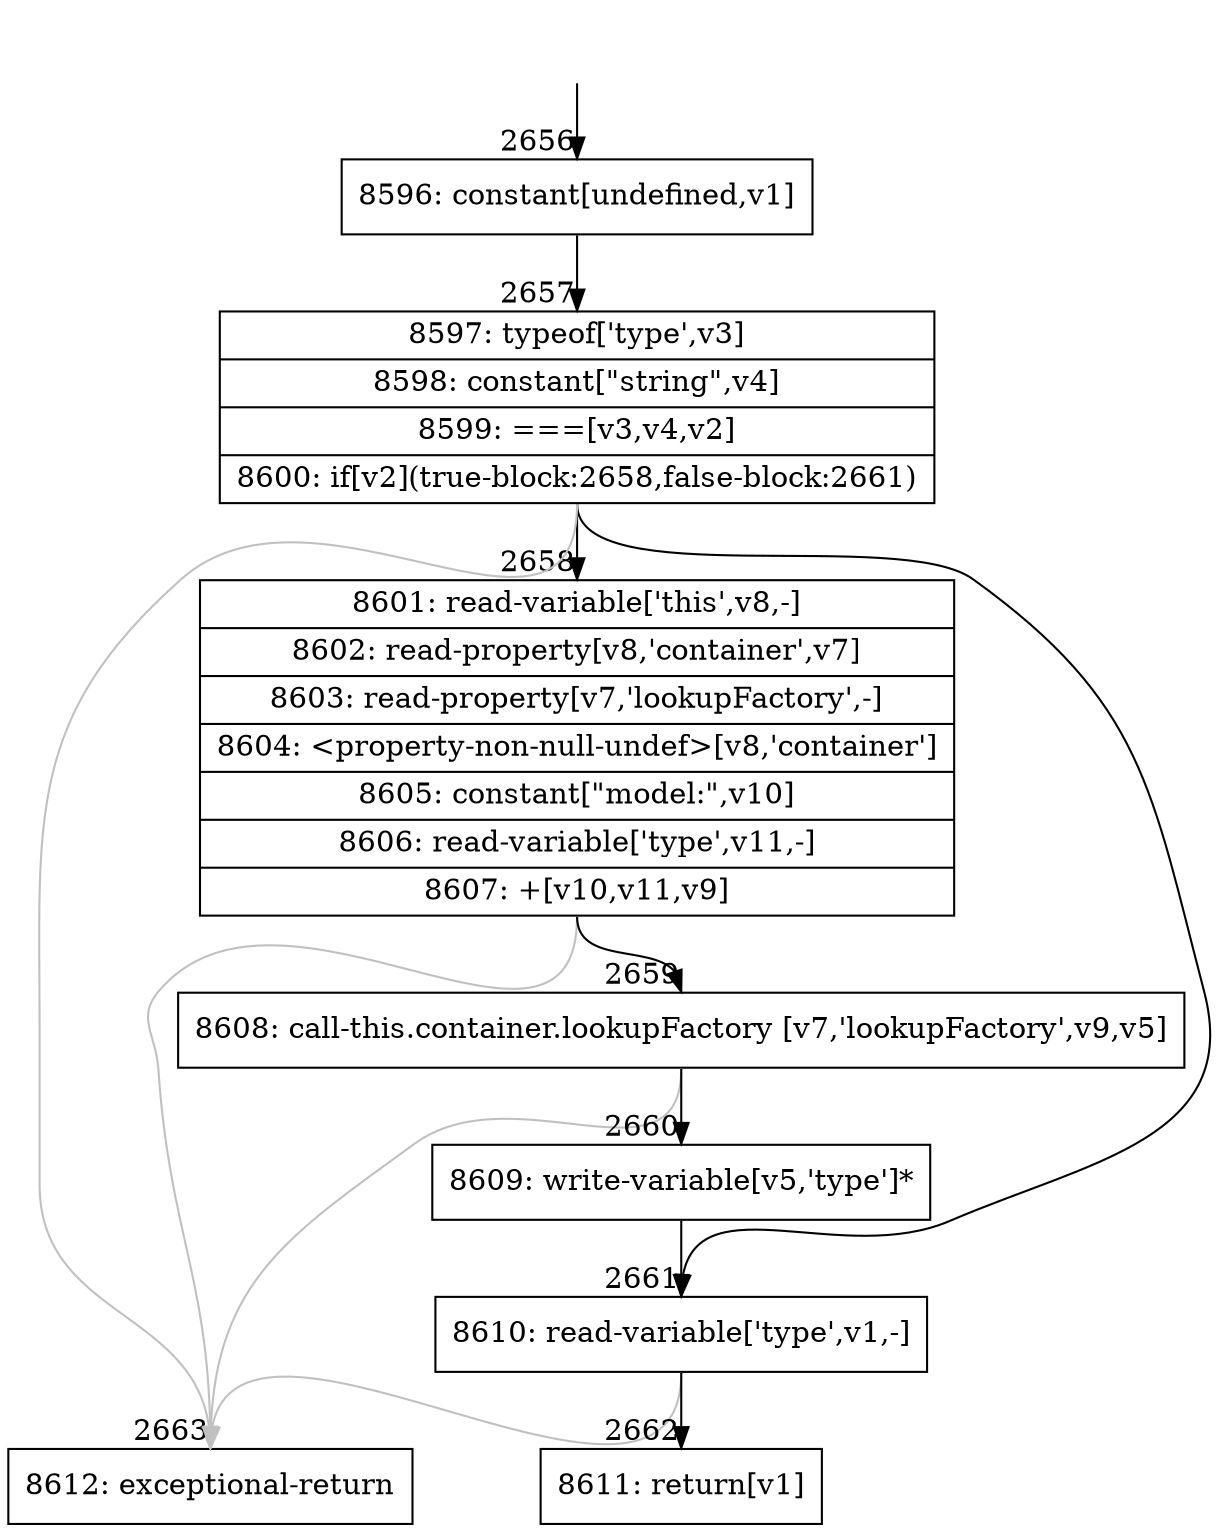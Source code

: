 digraph {
rankdir="TD"
BB_entry206[shape=none,label=""];
BB_entry206 -> BB2656 [tailport=s, headport=n, headlabel="    2656"]
BB2656 [shape=record label="{8596: constant[undefined,v1]}" ] 
BB2656 -> BB2657 [tailport=s, headport=n, headlabel="      2657"]
BB2657 [shape=record label="{8597: typeof['type',v3]|8598: constant[\"string\",v4]|8599: ===[v3,v4,v2]|8600: if[v2](true-block:2658,false-block:2661)}" ] 
BB2657 -> BB2658 [tailport=s, headport=n, headlabel="      2658"]
BB2657 -> BB2661 [tailport=s, headport=n, headlabel="      2661"]
BB2657 -> BB2663 [tailport=s, headport=n, color=gray, headlabel="      2663"]
BB2658 [shape=record label="{8601: read-variable['this',v8,-]|8602: read-property[v8,'container',v7]|8603: read-property[v7,'lookupFactory',-]|8604: \<property-non-null-undef\>[v8,'container']|8605: constant[\"model:\",v10]|8606: read-variable['type',v11,-]|8607: +[v10,v11,v9]}" ] 
BB2658 -> BB2659 [tailport=s, headport=n, headlabel="      2659"]
BB2658 -> BB2663 [tailport=s, headport=n, color=gray]
BB2659 [shape=record label="{8608: call-this.container.lookupFactory [v7,'lookupFactory',v9,v5]}" ] 
BB2659 -> BB2660 [tailport=s, headport=n, headlabel="      2660"]
BB2659 -> BB2663 [tailport=s, headport=n, color=gray]
BB2660 [shape=record label="{8609: write-variable[v5,'type']*}" ] 
BB2660 -> BB2661 [tailport=s, headport=n]
BB2661 [shape=record label="{8610: read-variable['type',v1,-]}" ] 
BB2661 -> BB2662 [tailport=s, headport=n, headlabel="      2662"]
BB2661 -> BB2663 [tailport=s, headport=n, color=gray]
BB2662 [shape=record label="{8611: return[v1]}" ] 
BB2663 [shape=record label="{8612: exceptional-return}" ] 
//#$~ 4449
}
